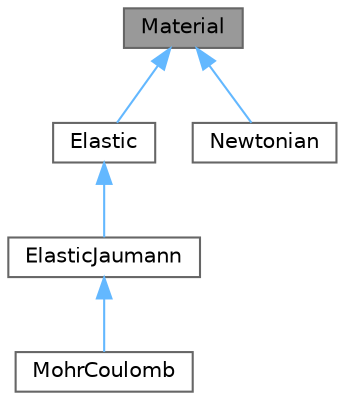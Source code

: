 digraph "Material"
{
 // LATEX_PDF_SIZE
  bgcolor="transparent";
  edge [fontname=Helvetica,fontsize=10,labelfontname=Helvetica,labelfontsize=10];
  node [fontname=Helvetica,fontsize=10,shape=box,height=0.2,width=0.4];
  Node1 [id="Node000001",label="Material",height=0.2,width=0.4,color="gray40", fillcolor="grey60", style="filled", fontcolor="black",tooltip="Represents a material."];
  Node1 -> Node2 [id="edge1_Node000001_Node000002",dir="back",color="steelblue1",style="solid",tooltip=" "];
  Node2 [id="Node000002",label="Elastic",height=0.2,width=0.4,color="gray40", fillcolor="white", style="filled",URL="$classElastic.html",tooltip="Represents an elastic material."];
  Node2 -> Node3 [id="edge2_Node000002_Node000003",dir="back",color="steelblue1",style="solid",tooltip=" "];
  Node3 [id="Node000003",label="ElasticJaumann",height=0.2,width=0.4,color="gray40", fillcolor="white", style="filled",URL="$classElasticJaumann.html",tooltip="Represents an elastic material with the Jaumann rate correction."];
  Node3 -> Node4 [id="edge3_Node000003_Node000004",dir="back",color="steelblue1",style="solid",tooltip=" "];
  Node4 [id="Node000004",label="MohrCoulomb",height=0.2,width=0.4,color="gray40", fillcolor="white", style="filled",URL="$classMohrCoulomb.html",tooltip="Represents an elasto-plastic material using the Mohr-Coulomb failure criteria"];
  Node1 -> Node5 [id="edge4_Node000001_Node000005",dir="back",color="steelblue1",style="solid",tooltip=" "];
  Node5 [id="Node000005",label="Newtonian",height=0.2,width=0.4,color="gray40", fillcolor="white", style="filled",URL="$classNewtonian.html",tooltip="Represents a Newtonian fluid."];
}
